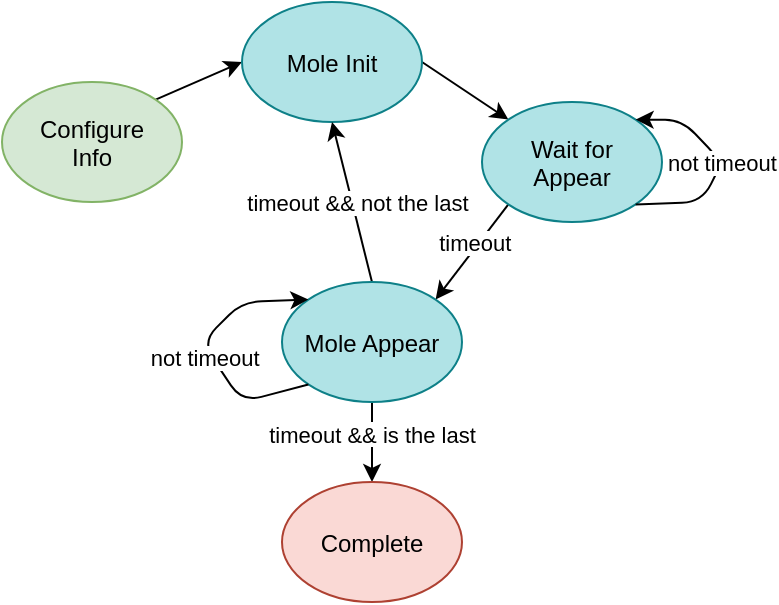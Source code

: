 <mxfile>
    <diagram id="d2EK-ky4f_N20Wm3c7bU" name="第 1 页">
        <mxGraphModel dx="440" dy="181" grid="1" gridSize="10" guides="1" tooltips="1" connect="1" arrows="1" fold="1" page="1" pageScale="1" pageWidth="1654" pageHeight="1169" math="0" shadow="0">
            <root>
                <mxCell id="0"/>
                <mxCell id="1" parent="0"/>
                <mxCell id="6" value="" style="edgeStyle=none;exitX=1;exitY=0;exitDx=0;exitDy=0;entryX=0;entryY=0.5;entryDx=0;entryDy=0;" edge="1" parent="1" source="2" target="3">
                    <mxGeometry relative="1" as="geometry"/>
                </mxCell>
                <mxCell id="2" value="Configure&#10;Info" style="ellipse;fillColor=#d5e8d4;strokeColor=#82b366;" vertex="1" parent="1">
                    <mxGeometry x="310" y="250" width="90" height="60" as="geometry"/>
                </mxCell>
                <mxCell id="7" value="" style="edgeStyle=none;exitX=1;exitY=0.5;exitDx=0;exitDy=0;entryX=0;entryY=0;entryDx=0;entryDy=0;" edge="1" parent="1" source="3" target="4">
                    <mxGeometry relative="1" as="geometry"/>
                </mxCell>
                <mxCell id="3" value="Mole Init" style="ellipse;fillColor=#b0e3e6;strokeColor=#0e8088;" vertex="1" parent="1">
                    <mxGeometry x="430" y="210" width="90" height="60" as="geometry"/>
                </mxCell>
                <mxCell id="8" value="" style="edgeStyle=none;exitX=0;exitY=1;exitDx=0;exitDy=0;entryX=1;entryY=0;entryDx=0;entryDy=0;" edge="1" parent="1" source="4" target="5">
                    <mxGeometry relative="1" as="geometry"/>
                </mxCell>
                <mxCell id="16" value="timeout" style="edgeLabel;align=center;verticalAlign=middle;resizable=0;points=[];" vertex="1" connectable="0" parent="8">
                    <mxGeometry x="-0.171" y="-2" relative="1" as="geometry">
                        <mxPoint as="offset"/>
                    </mxGeometry>
                </mxCell>
                <mxCell id="4" value="Wait for&#10;Appear" style="ellipse;fillColor=#b0e3e6;strokeColor=#0e8088;" vertex="1" parent="1">
                    <mxGeometry x="550" y="260" width="90" height="60" as="geometry"/>
                </mxCell>
                <mxCell id="10" value="" style="edgeStyle=none;exitX=0.5;exitY=1;exitDx=0;exitDy=0;entryX=0.5;entryY=0;entryDx=0;entryDy=0;" edge="1" parent="1" source="5" target="9">
                    <mxGeometry relative="1" as="geometry"/>
                </mxCell>
                <mxCell id="11" value="timeout &amp;&amp; is the last" style="edgeLabel;align=center;verticalAlign=middle;resizable=0;points=[];" vertex="1" connectable="0" parent="10">
                    <mxGeometry x="-0.467" y="-2" relative="1" as="geometry">
                        <mxPoint x="2" y="5" as="offset"/>
                    </mxGeometry>
                </mxCell>
                <mxCell id="12" value="" style="edgeStyle=none;exitX=0.5;exitY=0;exitDx=0;exitDy=0;entryX=0.5;entryY=1;entryDx=0;entryDy=0;" edge="1" parent="1" source="5" target="3">
                    <mxGeometry relative="1" as="geometry"/>
                </mxCell>
                <mxCell id="13" value="timeout &amp;&amp; not the last" style="edgeLabel;align=center;verticalAlign=middle;resizable=0;points=[];" vertex="1" connectable="0" parent="12">
                    <mxGeometry x="-0.275" relative="1" as="geometry">
                        <mxPoint y="-11" as="offset"/>
                    </mxGeometry>
                </mxCell>
                <mxCell id="5" value="Mole Appear" style="ellipse;fillColor=#b0e3e6;strokeColor=#0e8088;" vertex="1" parent="1">
                    <mxGeometry x="450" y="350" width="90" height="60" as="geometry"/>
                </mxCell>
                <mxCell id="9" value="Complete" style="ellipse;fillColor=#fad9d5;strokeColor=#ae4132;" vertex="1" parent="1">
                    <mxGeometry x="450" y="450" width="90" height="60" as="geometry"/>
                </mxCell>
                <mxCell id="14" value="" style="edgeStyle=none;exitX=1;exitY=1;exitDx=0;exitDy=0;entryX=1;entryY=0;entryDx=0;entryDy=0;" edge="1" parent="1" source="4" target="4">
                    <mxGeometry relative="1" as="geometry">
                        <Array as="points">
                            <mxPoint x="660" y="310"/>
                            <mxPoint x="670" y="290"/>
                            <mxPoint x="650" y="269"/>
                        </Array>
                    </mxGeometry>
                </mxCell>
                <mxCell id="15" value="not timeout" style="edgeLabel;align=center;verticalAlign=middle;resizable=0;points=[];" vertex="1" connectable="0" parent="14">
                    <mxGeometry x="-0.271" y="1" relative="1" as="geometry">
                        <mxPoint x="8" y="-14" as="offset"/>
                    </mxGeometry>
                </mxCell>
                <mxCell id="17" value="" style="edgeStyle=none;exitX=0;exitY=1;exitDx=0;exitDy=0;entryX=0;entryY=0;entryDx=0;entryDy=0;" edge="1" parent="1" source="5" target="5">
                    <mxGeometry relative="1" as="geometry">
                        <Array as="points">
                            <mxPoint x="430" y="410"/>
                            <mxPoint x="410" y="380"/>
                            <mxPoint x="430" y="360"/>
                        </Array>
                    </mxGeometry>
                </mxCell>
                <mxCell id="18" value="not timeout" style="edgeLabel;align=center;verticalAlign=middle;resizable=0;points=[];" vertex="1" connectable="0" parent="17">
                    <mxGeometry x="-0.038" y="3" relative="1" as="geometry">
                        <mxPoint as="offset"/>
                    </mxGeometry>
                </mxCell>
            </root>
        </mxGraphModel>
    </diagram>
</mxfile>